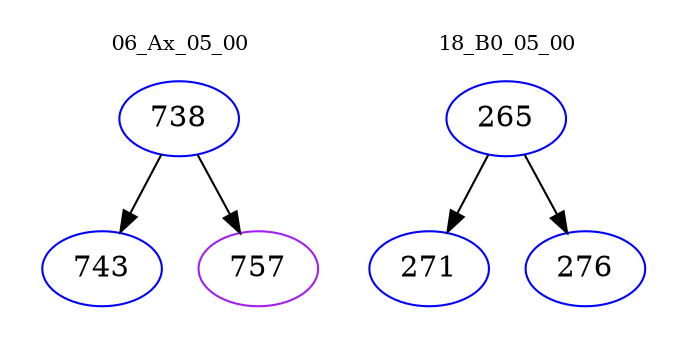 digraph{
subgraph cluster_0 {
color = white
label = "06_Ax_05_00";
fontsize=10;
T0_738 [label="738", color="blue"]
T0_738 -> T0_743 [color="black"]
T0_743 [label="743", color="blue"]
T0_738 -> T0_757 [color="black"]
T0_757 [label="757", color="purple"]
}
subgraph cluster_1 {
color = white
label = "18_B0_05_00";
fontsize=10;
T1_265 [label="265", color="blue"]
T1_265 -> T1_271 [color="black"]
T1_271 [label="271", color="blue"]
T1_265 -> T1_276 [color="black"]
T1_276 [label="276", color="blue"]
}
}
